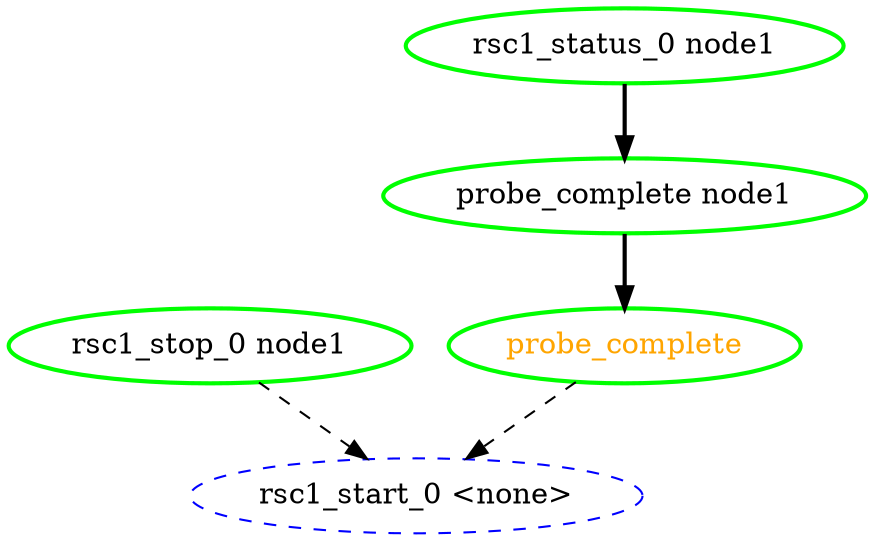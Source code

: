 digraph "g" {
	size = "30,30"
"rsc1_start_0 <none>" [ style="dashed" color="blue" fontcolor="black" ]
"rsc1_stop_0 node1" [ style=bold color="green" fontcolor="black" ]
"probe_complete" [ style=bold color="green" fontcolor="orange" ]
"probe_complete node1" [ style=bold color="green" fontcolor="black" ]
"rsc1_status_0 node1" [ style=bold color="green" fontcolor="black" ]
"probe_complete" -> "rsc1_start_0 <none>" [ style = dashed]
"rsc1_stop_0 node1" -> "rsc1_start_0 <none>" [ style = dashed]
"probe_complete node1" -> "probe_complete" [ style = bold]
"rsc1_status_0 node1" -> "probe_complete node1" [ style = bold]
}
